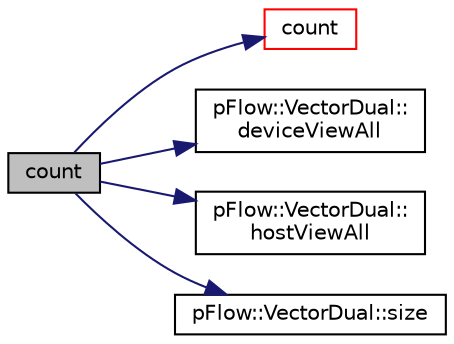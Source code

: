 digraph "count"
{
 // LATEX_PDF_SIZE
  edge [fontname="Helvetica",fontsize="10",labelfontname="Helvetica",labelfontsize="10"];
  node [fontname="Helvetica",fontsize="10",shape=record];
  rankdir="LR";
  Node1 [label="count",height=0.2,width=0.4,color="black", fillcolor="grey75", style="filled", fontcolor="black",tooltip=" "];
  Node1 -> Node2 [color="midnightblue",fontsize="10",style="solid",fontname="Helvetica"];
  Node2 [label="count",height=0.2,width=0.4,color="red", fillcolor="white", style="filled",URL="$namespacepFlow.html#ab484dde689e0549b38dbaf95068150af",tooltip=" "];
  Node1 -> Node4 [color="midnightblue",fontsize="10",style="solid",fontname="Helvetica"];
  Node4 [label="pFlow::VectorDual::\ldeviceViewAll",height=0.2,width=0.4,color="black", fillcolor="white", style="filled",URL="$classpFlow_1_1VectorDual.html#adabdbae6be0538f0a4421d6fbe5a8f70",tooltip=" "];
  Node1 -> Node5 [color="midnightblue",fontsize="10",style="solid",fontname="Helvetica"];
  Node5 [label="pFlow::VectorDual::\lhostViewAll",height=0.2,width=0.4,color="black", fillcolor="white", style="filled",URL="$classpFlow_1_1VectorDual.html#a328dad9ba9cfd602b0e7f5b02db60ea7",tooltip=" "];
  Node1 -> Node6 [color="midnightblue",fontsize="10",style="solid",fontname="Helvetica"];
  Node6 [label="pFlow::VectorDual::size",height=0.2,width=0.4,color="black", fillcolor="white", style="filled",URL="$classpFlow_1_1VectorDual.html#a334c2560412a3bc4fc1c215a77a48337",tooltip=" "];
}
